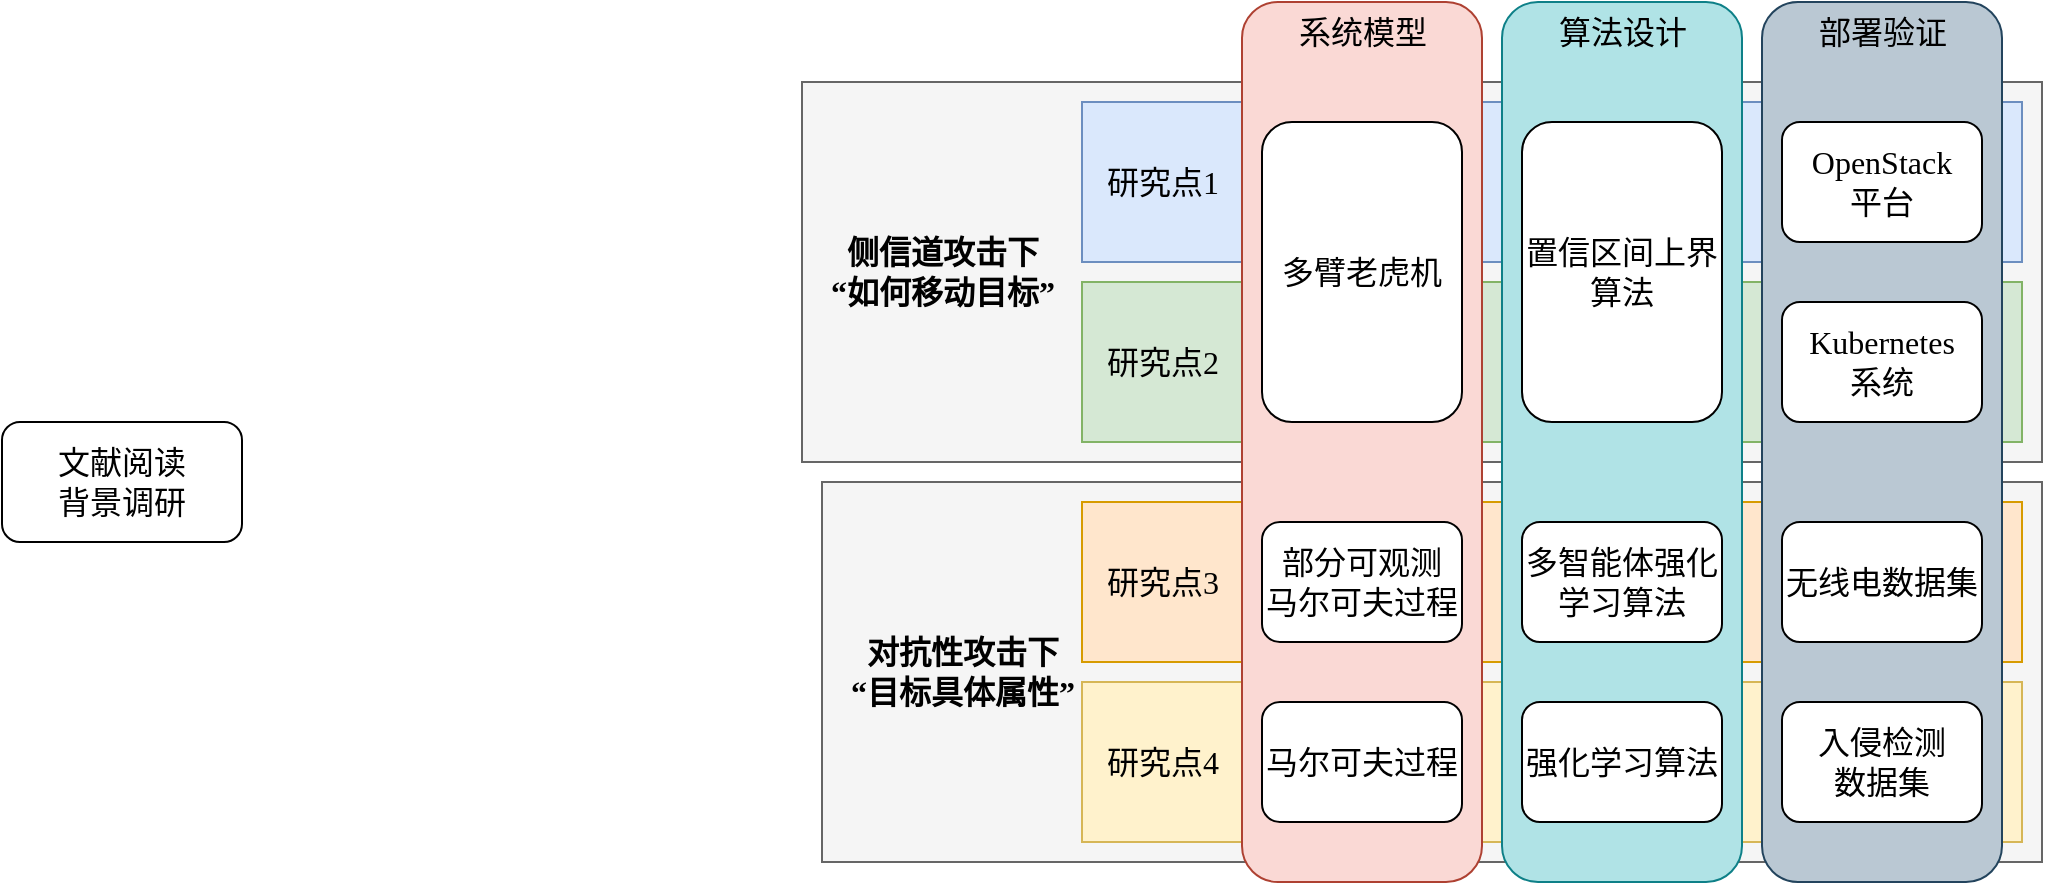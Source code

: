 <mxfile version="22.1.3" type="github">
  <diagram name="第 1 页" id="MYth6btTjIJT9gInHdEy">
    <mxGraphModel dx="892" dy="523" grid="1" gridSize="10" guides="1" tooltips="1" connect="1" arrows="1" fold="1" page="1" pageScale="1" pageWidth="1169" pageHeight="827" math="0" shadow="0">
      <root>
        <mxCell id="0" />
        <mxCell id="1" parent="0" />
        <mxCell id="tiOpnZaCd9fKmLFOeN6P-22" value="" style="rounded=0;whiteSpace=wrap;html=1;fillColor=#f5f5f5;strokeColor=#666666;fontFamily=Times New Roman;fontSize=16;fontColor=#333333;" vertex="1" parent="1">
          <mxGeometry x="1200" y="280" width="610" height="190" as="geometry" />
        </mxCell>
        <mxCell id="tiOpnZaCd9fKmLFOeN6P-21" value="" style="rounded=0;whiteSpace=wrap;html=1;fillColor=#f5f5f5;strokeColor=#666666;fontFamily=Times New Roman;fontSize=16;fontColor=#333333;" vertex="1" parent="1">
          <mxGeometry x="1190" y="80" width="620" height="190" as="geometry" />
        </mxCell>
        <mxCell id="tiOpnZaCd9fKmLFOeN6P-1" value="文献阅读&lt;br style=&quot;font-size: 16px;&quot;&gt;背景调研" style="rounded=1;whiteSpace=wrap;html=1;fontFamily=Times New Roman;fontSize=16;" vertex="1" parent="1">
          <mxGeometry x="790" y="250" width="120" height="60" as="geometry" />
        </mxCell>
        <mxCell id="tiOpnZaCd9fKmLFOeN6P-5" value="&lt;b style=&quot;font-size: 16px;&quot;&gt;侧信道攻击下&lt;br style=&quot;font-size: 16px;&quot;&gt;“如何移动目标”&lt;/b&gt;" style="text;html=1;align=center;verticalAlign=middle;resizable=0;points=[];autosize=1;strokeColor=none;fillColor=none;fontFamily=Times New Roman;fontSize=16;" vertex="1" parent="1">
          <mxGeometry x="1190" y="150" width="140" height="50" as="geometry" />
        </mxCell>
        <mxCell id="tiOpnZaCd9fKmLFOeN6P-6" value="&lt;b style=&quot;font-size: 16px;&quot;&gt;对抗性攻击下&lt;br style=&quot;font-size: 16px;&quot;&gt;“目标具体属性”&lt;/b&gt;" style="text;html=1;align=center;verticalAlign=middle;resizable=0;points=[];autosize=1;strokeColor=none;fillColor=none;fontFamily=Times New Roman;fontSize=16;" vertex="1" parent="1">
          <mxGeometry x="1200" y="350" width="140" height="50" as="geometry" />
        </mxCell>
        <mxCell id="tiOpnZaCd9fKmLFOeN6P-4" value="" style="rounded=0;whiteSpace=wrap;html=1;fillColor=#dae8fc;strokeColor=#6c8ebf;fontFamily=Times New Roman;fontSize=16;" vertex="1" parent="1">
          <mxGeometry x="1330" y="90" width="470" height="80" as="geometry" />
        </mxCell>
        <mxCell id="tiOpnZaCd9fKmLFOeN6P-18" value="" style="rounded=0;whiteSpace=wrap;html=1;fillColor=#d5e8d4;strokeColor=#82b366;fontFamily=Times New Roman;fontSize=16;" vertex="1" parent="1">
          <mxGeometry x="1330" y="180" width="470" height="80" as="geometry" />
        </mxCell>
        <mxCell id="tiOpnZaCd9fKmLFOeN6P-19" value="" style="rounded=0;whiteSpace=wrap;html=1;fillColor=#ffe6cc;strokeColor=#d79b00;fontFamily=Times New Roman;fontSize=16;" vertex="1" parent="1">
          <mxGeometry x="1330" y="290" width="470" height="80" as="geometry" />
        </mxCell>
        <mxCell id="tiOpnZaCd9fKmLFOeN6P-20" value="" style="rounded=0;whiteSpace=wrap;html=1;fillColor=#fff2cc;strokeColor=#d6b656;fontFamily=Times New Roman;fontSize=16;" vertex="1" parent="1">
          <mxGeometry x="1330" y="380" width="470" height="80" as="geometry" />
        </mxCell>
        <mxCell id="tiOpnZaCd9fKmLFOeN6P-12" value="" style="rounded=1;whiteSpace=wrap;html=1;fontFamily=Times New Roman;fontSize=16;fillColor=#fad9d5;strokeColor=#ae4132;" vertex="1" parent="1">
          <mxGeometry x="1410" y="40" width="120" height="440" as="geometry" />
        </mxCell>
        <mxCell id="tiOpnZaCd9fKmLFOeN6P-27" value="" style="rounded=1;whiteSpace=wrap;html=1;fontFamily=Times New Roman;fontSize=16;fillColor=#b0e3e6;strokeColor=#0e8088;" vertex="1" parent="1">
          <mxGeometry x="1540" y="40" width="120" height="440" as="geometry" />
        </mxCell>
        <mxCell id="tiOpnZaCd9fKmLFOeN6P-28" value="" style="rounded=1;whiteSpace=wrap;html=1;fontFamily=Times New Roman;fontSize=16;fillColor=#bac8d3;strokeColor=#23445d;" vertex="1" parent="1">
          <mxGeometry x="1670" y="40" width="120" height="440" as="geometry" />
        </mxCell>
        <mxCell id="tiOpnZaCd9fKmLFOeN6P-29" value="系统模型" style="text;html=1;align=center;verticalAlign=middle;resizable=0;points=[];autosize=1;strokeColor=none;fillColor=none;fontFamily=Times New Roman;fontSize=16;" vertex="1" parent="1">
          <mxGeometry x="1425" y="40" width="90" height="30" as="geometry" />
        </mxCell>
        <mxCell id="tiOpnZaCd9fKmLFOeN6P-30" value="算法设计" style="text;html=1;align=center;verticalAlign=middle;resizable=0;points=[];autosize=1;strokeColor=none;fillColor=none;fontFamily=Times New Roman;fontSize=16;" vertex="1" parent="1">
          <mxGeometry x="1555" y="40" width="90" height="30" as="geometry" />
        </mxCell>
        <mxCell id="tiOpnZaCd9fKmLFOeN6P-31" value="部署验证" style="text;html=1;align=center;verticalAlign=middle;resizable=0;points=[];autosize=1;strokeColor=none;fillColor=none;fontFamily=Times New Roman;fontSize=16;" vertex="1" parent="1">
          <mxGeometry x="1685" y="40" width="90" height="30" as="geometry" />
        </mxCell>
        <mxCell id="tiOpnZaCd9fKmLFOeN6P-10" value="多臂老虎机" style="rounded=1;whiteSpace=wrap;html=1;fontFamily=Times New Roman;fontSize=16;" vertex="1" parent="1">
          <mxGeometry x="1420" y="100" width="100" height="150" as="geometry" />
        </mxCell>
        <mxCell id="tiOpnZaCd9fKmLFOeN6P-32" value="部分可观测&lt;br&gt;马尔可夫过程" style="rounded=1;whiteSpace=wrap;html=1;fontFamily=Times New Roman;fontSize=16;" vertex="1" parent="1">
          <mxGeometry x="1420" y="300" width="100" height="60" as="geometry" />
        </mxCell>
        <mxCell id="tiOpnZaCd9fKmLFOeN6P-33" value="马尔可夫过程" style="rounded=1;whiteSpace=wrap;html=1;fontFamily=Times New Roman;fontSize=16;" vertex="1" parent="1">
          <mxGeometry x="1420" y="390" width="100" height="60" as="geometry" />
        </mxCell>
        <mxCell id="tiOpnZaCd9fKmLFOeN6P-34" value="置信区间上界算法" style="rounded=1;whiteSpace=wrap;html=1;fontFamily=Times New Roman;fontSize=16;" vertex="1" parent="1">
          <mxGeometry x="1550" y="100" width="100" height="150" as="geometry" />
        </mxCell>
        <mxCell id="tiOpnZaCd9fKmLFOeN6P-36" value="多智能体强化学习算法" style="rounded=1;whiteSpace=wrap;html=1;fontFamily=Times New Roman;fontSize=16;" vertex="1" parent="1">
          <mxGeometry x="1550" y="300" width="100" height="60" as="geometry" />
        </mxCell>
        <mxCell id="tiOpnZaCd9fKmLFOeN6P-37" value="强化学习算法" style="rounded=1;whiteSpace=wrap;html=1;fontFamily=Times New Roman;fontSize=16;" vertex="1" parent="1">
          <mxGeometry x="1550" y="390" width="100" height="60" as="geometry" />
        </mxCell>
        <mxCell id="tiOpnZaCd9fKmLFOeN6P-38" value="无线电数据集" style="rounded=1;whiteSpace=wrap;html=1;fontFamily=Times New Roman;fontSize=16;" vertex="1" parent="1">
          <mxGeometry x="1680" y="300" width="100" height="60" as="geometry" />
        </mxCell>
        <mxCell id="tiOpnZaCd9fKmLFOeN6P-39" value="OpenStack&lt;br&gt;平台" style="rounded=1;whiteSpace=wrap;html=1;fontFamily=Times New Roman;fontSize=16;" vertex="1" parent="1">
          <mxGeometry x="1680" y="100" width="100" height="60" as="geometry" />
        </mxCell>
        <mxCell id="tiOpnZaCd9fKmLFOeN6P-40" value="Kubernetes&lt;br&gt;系统" style="rounded=1;whiteSpace=wrap;html=1;fontFamily=Times New Roman;fontSize=16;" vertex="1" parent="1">
          <mxGeometry x="1680" y="190" width="100" height="60" as="geometry" />
        </mxCell>
        <mxCell id="tiOpnZaCd9fKmLFOeN6P-41" value="入侵检测&lt;br&gt;数据集" style="rounded=1;whiteSpace=wrap;html=1;fontFamily=Times New Roman;fontSize=16;" vertex="1" parent="1">
          <mxGeometry x="1680" y="390" width="100" height="60" as="geometry" />
        </mxCell>
        <mxCell id="tiOpnZaCd9fKmLFOeN6P-23" value="研究点1" style="text;html=1;align=center;verticalAlign=middle;resizable=0;points=[];autosize=1;strokeColor=none;fillColor=none;fontSize=16;fontFamily=Times New Roman;" vertex="1" parent="1">
          <mxGeometry x="1330" y="115" width="80" height="30" as="geometry" />
        </mxCell>
        <mxCell id="tiOpnZaCd9fKmLFOeN6P-24" value="研究点2" style="text;html=1;align=center;verticalAlign=middle;resizable=0;points=[];autosize=1;strokeColor=none;fillColor=none;fontSize=16;fontFamily=Times New Roman;" vertex="1" parent="1">
          <mxGeometry x="1330" y="205" width="80" height="30" as="geometry" />
        </mxCell>
        <mxCell id="tiOpnZaCd9fKmLFOeN6P-25" value="研究点3" style="text;html=1;align=center;verticalAlign=middle;resizable=0;points=[];autosize=1;strokeColor=none;fillColor=none;fontSize=16;fontFamily=Times New Roman;" vertex="1" parent="1">
          <mxGeometry x="1330" y="315" width="80" height="30" as="geometry" />
        </mxCell>
        <mxCell id="tiOpnZaCd9fKmLFOeN6P-26" value="研究点4" style="text;html=1;align=center;verticalAlign=middle;resizable=0;points=[];autosize=1;strokeColor=none;fillColor=none;fontSize=16;fontFamily=Times New Roman;" vertex="1" parent="1">
          <mxGeometry x="1330" y="405" width="80" height="30" as="geometry" />
        </mxCell>
      </root>
    </mxGraphModel>
  </diagram>
</mxfile>
